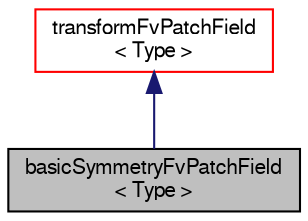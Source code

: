 digraph "basicSymmetryFvPatchField&lt; Type &gt;"
{
  bgcolor="transparent";
  edge [fontname="FreeSans",fontsize="10",labelfontname="FreeSans",labelfontsize="10"];
  node [fontname="FreeSans",fontsize="10",shape=record];
  Node14 [label="basicSymmetryFvPatchField\l\< Type \>",height=0.2,width=0.4,color="black", fillcolor="grey75", style="filled", fontcolor="black"];
  Node15 -> Node14 [dir="back",color="midnightblue",fontsize="10",style="solid",fontname="FreeSans"];
  Node15 [label="transformFvPatchField\l\< Type \>",height=0.2,width=0.4,color="red",URL="$a21998.html",tooltip="Foam::transformFvPatchField. "];
}
